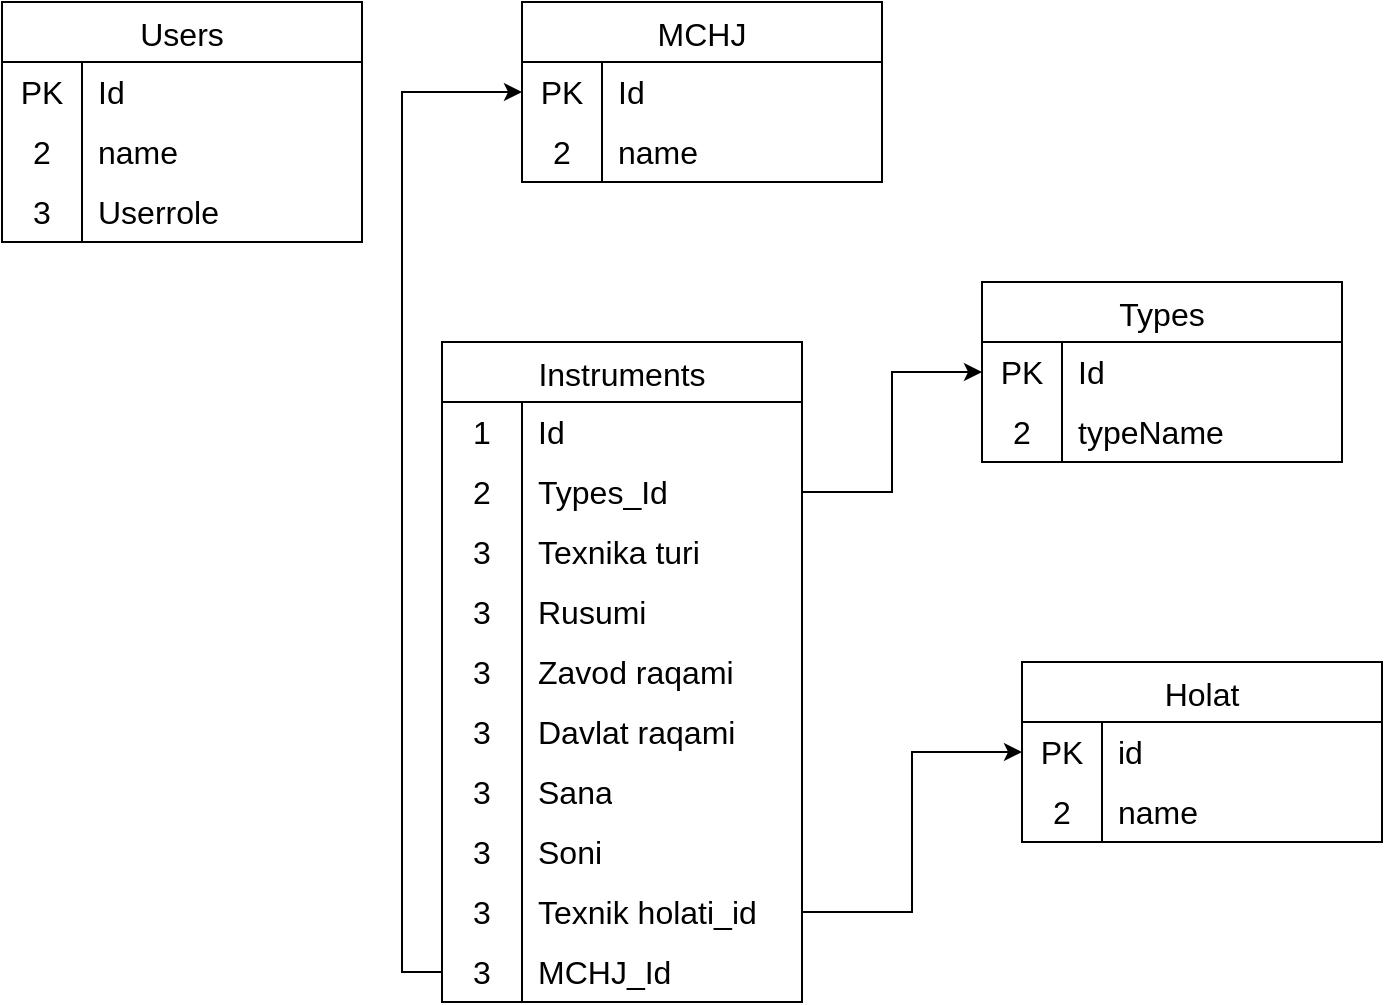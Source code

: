 <mxfile version="26.0.10">
  <diagram name="Page-1" id="MkUlsUCH_Ss1Afm726wK">
    <mxGraphModel dx="1100" dy="543" grid="1" gridSize="10" guides="1" tooltips="1" connect="1" arrows="1" fold="1" page="1" pageScale="1" pageWidth="827" pageHeight="1169" math="0" shadow="0">
      <root>
        <mxCell id="0" />
        <mxCell id="1" parent="0" />
        <mxCell id="BXg3JqjWWi4g6Vu7_-0m-1" value="Users" style="shape=table;startSize=30;container=1;collapsible=0;childLayout=tableLayout;fixedRows=1;rowLines=0;fontStyle=0;strokeColor=default;fontSize=16;" vertex="1" parent="1">
          <mxGeometry x="100" y="60" width="180" height="120" as="geometry" />
        </mxCell>
        <mxCell id="BXg3JqjWWi4g6Vu7_-0m-2" value="" style="shape=tableRow;horizontal=0;startSize=0;swimlaneHead=0;swimlaneBody=0;top=0;left=0;bottom=0;right=0;collapsible=0;dropTarget=0;fillColor=none;points=[[0,0.5],[1,0.5]];portConstraint=eastwest;strokeColor=inherit;fontSize=16;" vertex="1" parent="BXg3JqjWWi4g6Vu7_-0m-1">
          <mxGeometry y="30" width="180" height="30" as="geometry" />
        </mxCell>
        <mxCell id="BXg3JqjWWi4g6Vu7_-0m-3" value="PK" style="shape=partialRectangle;html=1;whiteSpace=wrap;connectable=0;fillColor=none;top=0;left=0;bottom=0;right=0;overflow=hidden;pointerEvents=1;strokeColor=inherit;fontSize=16;" vertex="1" parent="BXg3JqjWWi4g6Vu7_-0m-2">
          <mxGeometry width="40" height="30" as="geometry">
            <mxRectangle width="40" height="30" as="alternateBounds" />
          </mxGeometry>
        </mxCell>
        <mxCell id="BXg3JqjWWi4g6Vu7_-0m-4" value="Id&amp;nbsp;" style="shape=partialRectangle;html=1;whiteSpace=wrap;connectable=0;fillColor=none;top=0;left=0;bottom=0;right=0;align=left;spacingLeft=6;overflow=hidden;strokeColor=inherit;fontSize=16;" vertex="1" parent="BXg3JqjWWi4g6Vu7_-0m-2">
          <mxGeometry x="40" width="140" height="30" as="geometry">
            <mxRectangle width="140" height="30" as="alternateBounds" />
          </mxGeometry>
        </mxCell>
        <mxCell id="BXg3JqjWWi4g6Vu7_-0m-5" value="" style="shape=tableRow;horizontal=0;startSize=0;swimlaneHead=0;swimlaneBody=0;top=0;left=0;bottom=0;right=0;collapsible=0;dropTarget=0;fillColor=none;points=[[0,0.5],[1,0.5]];portConstraint=eastwest;strokeColor=inherit;fontSize=16;" vertex="1" parent="BXg3JqjWWi4g6Vu7_-0m-1">
          <mxGeometry y="60" width="180" height="30" as="geometry" />
        </mxCell>
        <mxCell id="BXg3JqjWWi4g6Vu7_-0m-6" value="2" style="shape=partialRectangle;html=1;whiteSpace=wrap;connectable=0;fillColor=none;top=0;left=0;bottom=0;right=0;overflow=hidden;strokeColor=inherit;fontSize=16;" vertex="1" parent="BXg3JqjWWi4g6Vu7_-0m-5">
          <mxGeometry width="40" height="30" as="geometry">
            <mxRectangle width="40" height="30" as="alternateBounds" />
          </mxGeometry>
        </mxCell>
        <mxCell id="BXg3JqjWWi4g6Vu7_-0m-7" value="name" style="shape=partialRectangle;html=1;whiteSpace=wrap;connectable=0;fillColor=none;top=0;left=0;bottom=0;right=0;align=left;spacingLeft=6;overflow=hidden;strokeColor=inherit;fontSize=16;" vertex="1" parent="BXg3JqjWWi4g6Vu7_-0m-5">
          <mxGeometry x="40" width="140" height="30" as="geometry">
            <mxRectangle width="140" height="30" as="alternateBounds" />
          </mxGeometry>
        </mxCell>
        <mxCell id="BXg3JqjWWi4g6Vu7_-0m-8" value="" style="shape=tableRow;horizontal=0;startSize=0;swimlaneHead=0;swimlaneBody=0;top=0;left=0;bottom=0;right=0;collapsible=0;dropTarget=0;fillColor=none;points=[[0,0.5],[1,0.5]];portConstraint=eastwest;strokeColor=inherit;fontSize=16;" vertex="1" parent="BXg3JqjWWi4g6Vu7_-0m-1">
          <mxGeometry y="90" width="180" height="30" as="geometry" />
        </mxCell>
        <mxCell id="BXg3JqjWWi4g6Vu7_-0m-9" value="3" style="shape=partialRectangle;html=1;whiteSpace=wrap;connectable=0;fillColor=none;top=0;left=0;bottom=0;right=0;overflow=hidden;strokeColor=inherit;fontSize=16;" vertex="1" parent="BXg3JqjWWi4g6Vu7_-0m-8">
          <mxGeometry width="40" height="30" as="geometry">
            <mxRectangle width="40" height="30" as="alternateBounds" />
          </mxGeometry>
        </mxCell>
        <mxCell id="BXg3JqjWWi4g6Vu7_-0m-10" value="Userrole" style="shape=partialRectangle;html=1;whiteSpace=wrap;connectable=0;fillColor=none;top=0;left=0;bottom=0;right=0;align=left;spacingLeft=6;overflow=hidden;strokeColor=inherit;fontSize=16;" vertex="1" parent="BXg3JqjWWi4g6Vu7_-0m-8">
          <mxGeometry x="40" width="140" height="30" as="geometry">
            <mxRectangle width="140" height="30" as="alternateBounds" />
          </mxGeometry>
        </mxCell>
        <mxCell id="BXg3JqjWWi4g6Vu7_-0m-11" value="MCHJ" style="shape=table;startSize=30;container=1;collapsible=0;childLayout=tableLayout;fixedRows=1;rowLines=0;fontStyle=0;strokeColor=default;fontSize=16;" vertex="1" parent="1">
          <mxGeometry x="360" y="60" width="180" height="90" as="geometry" />
        </mxCell>
        <mxCell id="BXg3JqjWWi4g6Vu7_-0m-12" value="" style="shape=tableRow;horizontal=0;startSize=0;swimlaneHead=0;swimlaneBody=0;top=0;left=0;bottom=0;right=0;collapsible=0;dropTarget=0;fillColor=none;points=[[0,0.5],[1,0.5]];portConstraint=eastwest;strokeColor=inherit;fontSize=16;" vertex="1" parent="BXg3JqjWWi4g6Vu7_-0m-11">
          <mxGeometry y="30" width="180" height="30" as="geometry" />
        </mxCell>
        <mxCell id="BXg3JqjWWi4g6Vu7_-0m-13" value="PK" style="shape=partialRectangle;html=1;whiteSpace=wrap;connectable=0;fillColor=none;top=0;left=0;bottom=0;right=0;overflow=hidden;pointerEvents=1;strokeColor=inherit;fontSize=16;" vertex="1" parent="BXg3JqjWWi4g6Vu7_-0m-12">
          <mxGeometry width="40" height="30" as="geometry">
            <mxRectangle width="40" height="30" as="alternateBounds" />
          </mxGeometry>
        </mxCell>
        <mxCell id="BXg3JqjWWi4g6Vu7_-0m-14" value="Id" style="shape=partialRectangle;html=1;whiteSpace=wrap;connectable=0;fillColor=none;top=0;left=0;bottom=0;right=0;align=left;spacingLeft=6;overflow=hidden;strokeColor=inherit;fontSize=16;" vertex="1" parent="BXg3JqjWWi4g6Vu7_-0m-12">
          <mxGeometry x="40" width="140" height="30" as="geometry">
            <mxRectangle width="140" height="30" as="alternateBounds" />
          </mxGeometry>
        </mxCell>
        <mxCell id="BXg3JqjWWi4g6Vu7_-0m-15" value="" style="shape=tableRow;horizontal=0;startSize=0;swimlaneHead=0;swimlaneBody=0;top=0;left=0;bottom=0;right=0;collapsible=0;dropTarget=0;fillColor=none;points=[[0,0.5],[1,0.5]];portConstraint=eastwest;strokeColor=inherit;fontSize=16;" vertex="1" parent="BXg3JqjWWi4g6Vu7_-0m-11">
          <mxGeometry y="60" width="180" height="30" as="geometry" />
        </mxCell>
        <mxCell id="BXg3JqjWWi4g6Vu7_-0m-16" value="2" style="shape=partialRectangle;html=1;whiteSpace=wrap;connectable=0;fillColor=none;top=0;left=0;bottom=0;right=0;overflow=hidden;strokeColor=inherit;fontSize=16;" vertex="1" parent="BXg3JqjWWi4g6Vu7_-0m-15">
          <mxGeometry width="40" height="30" as="geometry">
            <mxRectangle width="40" height="30" as="alternateBounds" />
          </mxGeometry>
        </mxCell>
        <mxCell id="BXg3JqjWWi4g6Vu7_-0m-17" value="name" style="shape=partialRectangle;html=1;whiteSpace=wrap;connectable=0;fillColor=none;top=0;left=0;bottom=0;right=0;align=left;spacingLeft=6;overflow=hidden;strokeColor=inherit;fontSize=16;" vertex="1" parent="BXg3JqjWWi4g6Vu7_-0m-15">
          <mxGeometry x="40" width="140" height="30" as="geometry">
            <mxRectangle width="140" height="30" as="alternateBounds" />
          </mxGeometry>
        </mxCell>
        <mxCell id="BXg3JqjWWi4g6Vu7_-0m-21" value="Holat" style="shape=table;startSize=30;container=1;collapsible=0;childLayout=tableLayout;fixedRows=1;rowLines=0;fontStyle=0;strokeColor=default;fontSize=16;" vertex="1" parent="1">
          <mxGeometry x="610" y="390" width="180" height="90" as="geometry" />
        </mxCell>
        <mxCell id="BXg3JqjWWi4g6Vu7_-0m-22" value="" style="shape=tableRow;horizontal=0;startSize=0;swimlaneHead=0;swimlaneBody=0;top=0;left=0;bottom=0;right=0;collapsible=0;dropTarget=0;fillColor=none;points=[[0,0.5],[1,0.5]];portConstraint=eastwest;strokeColor=inherit;fontSize=16;" vertex="1" parent="BXg3JqjWWi4g6Vu7_-0m-21">
          <mxGeometry y="30" width="180" height="30" as="geometry" />
        </mxCell>
        <mxCell id="BXg3JqjWWi4g6Vu7_-0m-23" value="PK" style="shape=partialRectangle;html=1;whiteSpace=wrap;connectable=0;fillColor=none;top=0;left=0;bottom=0;right=0;overflow=hidden;pointerEvents=1;strokeColor=inherit;fontSize=16;" vertex="1" parent="BXg3JqjWWi4g6Vu7_-0m-22">
          <mxGeometry width="40" height="30" as="geometry">
            <mxRectangle width="40" height="30" as="alternateBounds" />
          </mxGeometry>
        </mxCell>
        <mxCell id="BXg3JqjWWi4g6Vu7_-0m-24" value="id" style="shape=partialRectangle;html=1;whiteSpace=wrap;connectable=0;fillColor=none;top=0;left=0;bottom=0;right=0;align=left;spacingLeft=6;overflow=hidden;strokeColor=inherit;fontSize=16;" vertex="1" parent="BXg3JqjWWi4g6Vu7_-0m-22">
          <mxGeometry x="40" width="140" height="30" as="geometry">
            <mxRectangle width="140" height="30" as="alternateBounds" />
          </mxGeometry>
        </mxCell>
        <mxCell id="BXg3JqjWWi4g6Vu7_-0m-25" value="" style="shape=tableRow;horizontal=0;startSize=0;swimlaneHead=0;swimlaneBody=0;top=0;left=0;bottom=0;right=0;collapsible=0;dropTarget=0;fillColor=none;points=[[0,0.5],[1,0.5]];portConstraint=eastwest;strokeColor=inherit;fontSize=16;" vertex="1" parent="BXg3JqjWWi4g6Vu7_-0m-21">
          <mxGeometry y="60" width="180" height="30" as="geometry" />
        </mxCell>
        <mxCell id="BXg3JqjWWi4g6Vu7_-0m-26" value="2" style="shape=partialRectangle;html=1;whiteSpace=wrap;connectable=0;fillColor=none;top=0;left=0;bottom=0;right=0;overflow=hidden;strokeColor=inherit;fontSize=16;" vertex="1" parent="BXg3JqjWWi4g6Vu7_-0m-25">
          <mxGeometry width="40" height="30" as="geometry">
            <mxRectangle width="40" height="30" as="alternateBounds" />
          </mxGeometry>
        </mxCell>
        <mxCell id="BXg3JqjWWi4g6Vu7_-0m-27" value="name" style="shape=partialRectangle;html=1;whiteSpace=wrap;connectable=0;fillColor=none;top=0;left=0;bottom=0;right=0;align=left;spacingLeft=6;overflow=hidden;strokeColor=inherit;fontSize=16;" vertex="1" parent="BXg3JqjWWi4g6Vu7_-0m-25">
          <mxGeometry x="40" width="140" height="30" as="geometry">
            <mxRectangle width="140" height="30" as="alternateBounds" />
          </mxGeometry>
        </mxCell>
        <mxCell id="BXg3JqjWWi4g6Vu7_-0m-31" value="Types" style="shape=table;startSize=30;container=1;collapsible=0;childLayout=tableLayout;fixedRows=1;rowLines=0;fontStyle=0;strokeColor=default;fontSize=16;" vertex="1" parent="1">
          <mxGeometry x="590" y="200" width="180" height="90" as="geometry" />
        </mxCell>
        <mxCell id="BXg3JqjWWi4g6Vu7_-0m-32" value="" style="shape=tableRow;horizontal=0;startSize=0;swimlaneHead=0;swimlaneBody=0;top=0;left=0;bottom=0;right=0;collapsible=0;dropTarget=0;fillColor=none;points=[[0,0.5],[1,0.5]];portConstraint=eastwest;strokeColor=inherit;fontSize=16;" vertex="1" parent="BXg3JqjWWi4g6Vu7_-0m-31">
          <mxGeometry y="30" width="180" height="30" as="geometry" />
        </mxCell>
        <mxCell id="BXg3JqjWWi4g6Vu7_-0m-33" value="PK" style="shape=partialRectangle;html=1;whiteSpace=wrap;connectable=0;fillColor=none;top=0;left=0;bottom=0;right=0;overflow=hidden;pointerEvents=1;strokeColor=inherit;fontSize=16;" vertex="1" parent="BXg3JqjWWi4g6Vu7_-0m-32">
          <mxGeometry width="40" height="30" as="geometry">
            <mxRectangle width="40" height="30" as="alternateBounds" />
          </mxGeometry>
        </mxCell>
        <mxCell id="BXg3JqjWWi4g6Vu7_-0m-34" value="Id" style="shape=partialRectangle;html=1;whiteSpace=wrap;connectable=0;fillColor=none;top=0;left=0;bottom=0;right=0;align=left;spacingLeft=6;overflow=hidden;strokeColor=inherit;fontSize=16;" vertex="1" parent="BXg3JqjWWi4g6Vu7_-0m-32">
          <mxGeometry x="40" width="140" height="30" as="geometry">
            <mxRectangle width="140" height="30" as="alternateBounds" />
          </mxGeometry>
        </mxCell>
        <mxCell id="BXg3JqjWWi4g6Vu7_-0m-35" value="" style="shape=tableRow;horizontal=0;startSize=0;swimlaneHead=0;swimlaneBody=0;top=0;left=0;bottom=0;right=0;collapsible=0;dropTarget=0;fillColor=none;points=[[0,0.5],[1,0.5]];portConstraint=eastwest;strokeColor=inherit;fontSize=16;" vertex="1" parent="BXg3JqjWWi4g6Vu7_-0m-31">
          <mxGeometry y="60" width="180" height="30" as="geometry" />
        </mxCell>
        <mxCell id="BXg3JqjWWi4g6Vu7_-0m-36" value="2" style="shape=partialRectangle;html=1;whiteSpace=wrap;connectable=0;fillColor=none;top=0;left=0;bottom=0;right=0;overflow=hidden;strokeColor=inherit;fontSize=16;" vertex="1" parent="BXg3JqjWWi4g6Vu7_-0m-35">
          <mxGeometry width="40" height="30" as="geometry">
            <mxRectangle width="40" height="30" as="alternateBounds" />
          </mxGeometry>
        </mxCell>
        <mxCell id="BXg3JqjWWi4g6Vu7_-0m-37" value="typeName" style="shape=partialRectangle;html=1;whiteSpace=wrap;connectable=0;fillColor=none;top=0;left=0;bottom=0;right=0;align=left;spacingLeft=6;overflow=hidden;strokeColor=inherit;fontSize=16;" vertex="1" parent="BXg3JqjWWi4g6Vu7_-0m-35">
          <mxGeometry x="40" width="140" height="30" as="geometry">
            <mxRectangle width="140" height="30" as="alternateBounds" />
          </mxGeometry>
        </mxCell>
        <mxCell id="BXg3JqjWWi4g6Vu7_-0m-41" value="Instruments" style="shape=table;startSize=30;container=1;collapsible=0;childLayout=tableLayout;fixedRows=1;rowLines=0;fontStyle=0;strokeColor=default;fontSize=16;" vertex="1" parent="1">
          <mxGeometry x="320" y="230" width="180" height="330" as="geometry" />
        </mxCell>
        <mxCell id="BXg3JqjWWi4g6Vu7_-0m-42" value="" style="shape=tableRow;horizontal=0;startSize=0;swimlaneHead=0;swimlaneBody=0;top=0;left=0;bottom=0;right=0;collapsible=0;dropTarget=0;fillColor=none;points=[[0,0.5],[1,0.5]];portConstraint=eastwest;strokeColor=inherit;fontSize=16;" vertex="1" parent="BXg3JqjWWi4g6Vu7_-0m-41">
          <mxGeometry y="30" width="180" height="30" as="geometry" />
        </mxCell>
        <mxCell id="BXg3JqjWWi4g6Vu7_-0m-43" value="1" style="shape=partialRectangle;html=1;whiteSpace=wrap;connectable=0;fillColor=none;top=0;left=0;bottom=0;right=0;overflow=hidden;pointerEvents=1;strokeColor=inherit;fontSize=16;" vertex="1" parent="BXg3JqjWWi4g6Vu7_-0m-42">
          <mxGeometry width="40" height="30" as="geometry">
            <mxRectangle width="40" height="30" as="alternateBounds" />
          </mxGeometry>
        </mxCell>
        <mxCell id="BXg3JqjWWi4g6Vu7_-0m-44" value="Id" style="shape=partialRectangle;html=1;whiteSpace=wrap;connectable=0;fillColor=none;top=0;left=0;bottom=0;right=0;align=left;spacingLeft=6;overflow=hidden;strokeColor=inherit;fontSize=16;" vertex="1" parent="BXg3JqjWWi4g6Vu7_-0m-42">
          <mxGeometry x="40" width="140" height="30" as="geometry">
            <mxRectangle width="140" height="30" as="alternateBounds" />
          </mxGeometry>
        </mxCell>
        <mxCell id="BXg3JqjWWi4g6Vu7_-0m-45" value="" style="shape=tableRow;horizontal=0;startSize=0;swimlaneHead=0;swimlaneBody=0;top=0;left=0;bottom=0;right=0;collapsible=0;dropTarget=0;fillColor=none;points=[[0,0.5],[1,0.5]];portConstraint=eastwest;strokeColor=inherit;fontSize=16;" vertex="1" parent="BXg3JqjWWi4g6Vu7_-0m-41">
          <mxGeometry y="60" width="180" height="30" as="geometry" />
        </mxCell>
        <mxCell id="BXg3JqjWWi4g6Vu7_-0m-46" value="2" style="shape=partialRectangle;html=1;whiteSpace=wrap;connectable=0;fillColor=none;top=0;left=0;bottom=0;right=0;overflow=hidden;strokeColor=inherit;fontSize=16;" vertex="1" parent="BXg3JqjWWi4g6Vu7_-0m-45">
          <mxGeometry width="40" height="30" as="geometry">
            <mxRectangle width="40" height="30" as="alternateBounds" />
          </mxGeometry>
        </mxCell>
        <mxCell id="BXg3JqjWWi4g6Vu7_-0m-47" value="Types_Id" style="shape=partialRectangle;html=1;whiteSpace=wrap;connectable=0;fillColor=none;top=0;left=0;bottom=0;right=0;align=left;spacingLeft=6;overflow=hidden;strokeColor=inherit;fontSize=16;" vertex="1" parent="BXg3JqjWWi4g6Vu7_-0m-45">
          <mxGeometry x="40" width="140" height="30" as="geometry">
            <mxRectangle width="140" height="30" as="alternateBounds" />
          </mxGeometry>
        </mxCell>
        <mxCell id="BXg3JqjWWi4g6Vu7_-0m-48" value="" style="shape=tableRow;horizontal=0;startSize=0;swimlaneHead=0;swimlaneBody=0;top=0;left=0;bottom=0;right=0;collapsible=0;dropTarget=0;fillColor=none;points=[[0,0.5],[1,0.5]];portConstraint=eastwest;strokeColor=inherit;fontSize=16;" vertex="1" parent="BXg3JqjWWi4g6Vu7_-0m-41">
          <mxGeometry y="90" width="180" height="30" as="geometry" />
        </mxCell>
        <mxCell id="BXg3JqjWWi4g6Vu7_-0m-49" value="3" style="shape=partialRectangle;html=1;whiteSpace=wrap;connectable=0;fillColor=none;top=0;left=0;bottom=0;right=0;overflow=hidden;strokeColor=inherit;fontSize=16;" vertex="1" parent="BXg3JqjWWi4g6Vu7_-0m-48">
          <mxGeometry width="40" height="30" as="geometry">
            <mxRectangle width="40" height="30" as="alternateBounds" />
          </mxGeometry>
        </mxCell>
        <mxCell id="BXg3JqjWWi4g6Vu7_-0m-50" value="Texnika turi" style="shape=partialRectangle;html=1;whiteSpace=wrap;connectable=0;fillColor=none;top=0;left=0;bottom=0;right=0;align=left;spacingLeft=6;overflow=hidden;strokeColor=inherit;fontSize=16;" vertex="1" parent="BXg3JqjWWi4g6Vu7_-0m-48">
          <mxGeometry x="40" width="140" height="30" as="geometry">
            <mxRectangle width="140" height="30" as="alternateBounds" />
          </mxGeometry>
        </mxCell>
        <mxCell id="BXg3JqjWWi4g6Vu7_-0m-51" value="" style="shape=tableRow;horizontal=0;startSize=0;swimlaneHead=0;swimlaneBody=0;top=0;left=0;bottom=0;right=0;collapsible=0;dropTarget=0;fillColor=none;points=[[0,0.5],[1,0.5]];portConstraint=eastwest;strokeColor=inherit;fontSize=16;" vertex="1" parent="BXg3JqjWWi4g6Vu7_-0m-41">
          <mxGeometry y="120" width="180" height="30" as="geometry" />
        </mxCell>
        <mxCell id="BXg3JqjWWi4g6Vu7_-0m-52" value="3" style="shape=partialRectangle;html=1;whiteSpace=wrap;connectable=0;fillColor=none;top=0;left=0;bottom=0;right=0;overflow=hidden;strokeColor=inherit;fontSize=16;" vertex="1" parent="BXg3JqjWWi4g6Vu7_-0m-51">
          <mxGeometry width="40" height="30" as="geometry">
            <mxRectangle width="40" height="30" as="alternateBounds" />
          </mxGeometry>
        </mxCell>
        <mxCell id="BXg3JqjWWi4g6Vu7_-0m-53" value="Rusumi" style="shape=partialRectangle;html=1;whiteSpace=wrap;connectable=0;fillColor=none;top=0;left=0;bottom=0;right=0;align=left;spacingLeft=6;overflow=hidden;strokeColor=inherit;fontSize=16;" vertex="1" parent="BXg3JqjWWi4g6Vu7_-0m-51">
          <mxGeometry x="40" width="140" height="30" as="geometry">
            <mxRectangle width="140" height="30" as="alternateBounds" />
          </mxGeometry>
        </mxCell>
        <mxCell id="BXg3JqjWWi4g6Vu7_-0m-54" value="" style="shape=tableRow;horizontal=0;startSize=0;swimlaneHead=0;swimlaneBody=0;top=0;left=0;bottom=0;right=0;collapsible=0;dropTarget=0;fillColor=none;points=[[0,0.5],[1,0.5]];portConstraint=eastwest;strokeColor=inherit;fontSize=16;" vertex="1" parent="BXg3JqjWWi4g6Vu7_-0m-41">
          <mxGeometry y="150" width="180" height="30" as="geometry" />
        </mxCell>
        <mxCell id="BXg3JqjWWi4g6Vu7_-0m-55" value="3" style="shape=partialRectangle;html=1;whiteSpace=wrap;connectable=0;fillColor=none;top=0;left=0;bottom=0;right=0;overflow=hidden;strokeColor=inherit;fontSize=16;" vertex="1" parent="BXg3JqjWWi4g6Vu7_-0m-54">
          <mxGeometry width="40" height="30" as="geometry">
            <mxRectangle width="40" height="30" as="alternateBounds" />
          </mxGeometry>
        </mxCell>
        <mxCell id="BXg3JqjWWi4g6Vu7_-0m-56" value="Zavod raqami" style="shape=partialRectangle;html=1;whiteSpace=wrap;connectable=0;fillColor=none;top=0;left=0;bottom=0;right=0;align=left;spacingLeft=6;overflow=hidden;strokeColor=inherit;fontSize=16;" vertex="1" parent="BXg3JqjWWi4g6Vu7_-0m-54">
          <mxGeometry x="40" width="140" height="30" as="geometry">
            <mxRectangle width="140" height="30" as="alternateBounds" />
          </mxGeometry>
        </mxCell>
        <mxCell id="BXg3JqjWWi4g6Vu7_-0m-57" value="" style="shape=tableRow;horizontal=0;startSize=0;swimlaneHead=0;swimlaneBody=0;top=0;left=0;bottom=0;right=0;collapsible=0;dropTarget=0;fillColor=none;points=[[0,0.5],[1,0.5]];portConstraint=eastwest;strokeColor=inherit;fontSize=16;" vertex="1" parent="BXg3JqjWWi4g6Vu7_-0m-41">
          <mxGeometry y="180" width="180" height="30" as="geometry" />
        </mxCell>
        <mxCell id="BXg3JqjWWi4g6Vu7_-0m-58" value="3" style="shape=partialRectangle;html=1;whiteSpace=wrap;connectable=0;fillColor=none;top=0;left=0;bottom=0;right=0;overflow=hidden;strokeColor=inherit;fontSize=16;" vertex="1" parent="BXg3JqjWWi4g6Vu7_-0m-57">
          <mxGeometry width="40" height="30" as="geometry">
            <mxRectangle width="40" height="30" as="alternateBounds" />
          </mxGeometry>
        </mxCell>
        <mxCell id="BXg3JqjWWi4g6Vu7_-0m-59" value="Davlat raqami" style="shape=partialRectangle;html=1;whiteSpace=wrap;connectable=0;fillColor=none;top=0;left=0;bottom=0;right=0;align=left;spacingLeft=6;overflow=hidden;strokeColor=inherit;fontSize=16;" vertex="1" parent="BXg3JqjWWi4g6Vu7_-0m-57">
          <mxGeometry x="40" width="140" height="30" as="geometry">
            <mxRectangle width="140" height="30" as="alternateBounds" />
          </mxGeometry>
        </mxCell>
        <mxCell id="BXg3JqjWWi4g6Vu7_-0m-60" value="" style="shape=tableRow;horizontal=0;startSize=0;swimlaneHead=0;swimlaneBody=0;top=0;left=0;bottom=0;right=0;collapsible=0;dropTarget=0;fillColor=none;points=[[0,0.5],[1,0.5]];portConstraint=eastwest;strokeColor=inherit;fontSize=16;" vertex="1" parent="BXg3JqjWWi4g6Vu7_-0m-41">
          <mxGeometry y="210" width="180" height="30" as="geometry" />
        </mxCell>
        <mxCell id="BXg3JqjWWi4g6Vu7_-0m-61" value="3" style="shape=partialRectangle;html=1;whiteSpace=wrap;connectable=0;fillColor=none;top=0;left=0;bottom=0;right=0;overflow=hidden;strokeColor=inherit;fontSize=16;" vertex="1" parent="BXg3JqjWWi4g6Vu7_-0m-60">
          <mxGeometry width="40" height="30" as="geometry">
            <mxRectangle width="40" height="30" as="alternateBounds" />
          </mxGeometry>
        </mxCell>
        <mxCell id="BXg3JqjWWi4g6Vu7_-0m-62" value="Sana" style="shape=partialRectangle;html=1;whiteSpace=wrap;connectable=0;fillColor=none;top=0;left=0;bottom=0;right=0;align=left;spacingLeft=6;overflow=hidden;strokeColor=inherit;fontSize=16;" vertex="1" parent="BXg3JqjWWi4g6Vu7_-0m-60">
          <mxGeometry x="40" width="140" height="30" as="geometry">
            <mxRectangle width="140" height="30" as="alternateBounds" />
          </mxGeometry>
        </mxCell>
        <mxCell id="BXg3JqjWWi4g6Vu7_-0m-63" value="" style="shape=tableRow;horizontal=0;startSize=0;swimlaneHead=0;swimlaneBody=0;top=0;left=0;bottom=0;right=0;collapsible=0;dropTarget=0;fillColor=none;points=[[0,0.5],[1,0.5]];portConstraint=eastwest;strokeColor=inherit;fontSize=16;" vertex="1" parent="BXg3JqjWWi4g6Vu7_-0m-41">
          <mxGeometry y="240" width="180" height="30" as="geometry" />
        </mxCell>
        <mxCell id="BXg3JqjWWi4g6Vu7_-0m-64" value="3" style="shape=partialRectangle;html=1;whiteSpace=wrap;connectable=0;fillColor=none;top=0;left=0;bottom=0;right=0;overflow=hidden;strokeColor=inherit;fontSize=16;" vertex="1" parent="BXg3JqjWWi4g6Vu7_-0m-63">
          <mxGeometry width="40" height="30" as="geometry">
            <mxRectangle width="40" height="30" as="alternateBounds" />
          </mxGeometry>
        </mxCell>
        <mxCell id="BXg3JqjWWi4g6Vu7_-0m-65" value="Soni" style="shape=partialRectangle;html=1;whiteSpace=wrap;connectable=0;fillColor=none;top=0;left=0;bottom=0;right=0;align=left;spacingLeft=6;overflow=hidden;strokeColor=inherit;fontSize=16;" vertex="1" parent="BXg3JqjWWi4g6Vu7_-0m-63">
          <mxGeometry x="40" width="140" height="30" as="geometry">
            <mxRectangle width="140" height="30" as="alternateBounds" />
          </mxGeometry>
        </mxCell>
        <mxCell id="BXg3JqjWWi4g6Vu7_-0m-66" value="" style="shape=tableRow;horizontal=0;startSize=0;swimlaneHead=0;swimlaneBody=0;top=0;left=0;bottom=0;right=0;collapsible=0;dropTarget=0;fillColor=none;points=[[0,0.5],[1,0.5]];portConstraint=eastwest;strokeColor=inherit;fontSize=16;" vertex="1" parent="BXg3JqjWWi4g6Vu7_-0m-41">
          <mxGeometry y="270" width="180" height="30" as="geometry" />
        </mxCell>
        <mxCell id="BXg3JqjWWi4g6Vu7_-0m-67" value="3" style="shape=partialRectangle;html=1;whiteSpace=wrap;connectable=0;fillColor=none;top=0;left=0;bottom=0;right=0;overflow=hidden;strokeColor=inherit;fontSize=16;" vertex="1" parent="BXg3JqjWWi4g6Vu7_-0m-66">
          <mxGeometry width="40" height="30" as="geometry">
            <mxRectangle width="40" height="30" as="alternateBounds" />
          </mxGeometry>
        </mxCell>
        <mxCell id="BXg3JqjWWi4g6Vu7_-0m-68" value="Texnik holati_id" style="shape=partialRectangle;html=1;whiteSpace=wrap;connectable=0;fillColor=none;top=0;left=0;bottom=0;right=0;align=left;spacingLeft=6;overflow=hidden;strokeColor=inherit;fontSize=16;" vertex="1" parent="BXg3JqjWWi4g6Vu7_-0m-66">
          <mxGeometry x="40" width="140" height="30" as="geometry">
            <mxRectangle width="140" height="30" as="alternateBounds" />
          </mxGeometry>
        </mxCell>
        <mxCell id="BXg3JqjWWi4g6Vu7_-0m-71" value="" style="shape=tableRow;horizontal=0;startSize=0;swimlaneHead=0;swimlaneBody=0;top=0;left=0;bottom=0;right=0;collapsible=0;dropTarget=0;fillColor=none;points=[[0,0.5],[1,0.5]];portConstraint=eastwest;strokeColor=inherit;fontSize=16;" vertex="1" parent="BXg3JqjWWi4g6Vu7_-0m-41">
          <mxGeometry y="300" width="180" height="30" as="geometry" />
        </mxCell>
        <mxCell id="BXg3JqjWWi4g6Vu7_-0m-72" value="3" style="shape=partialRectangle;html=1;whiteSpace=wrap;connectable=0;fillColor=none;top=0;left=0;bottom=0;right=0;overflow=hidden;strokeColor=inherit;fontSize=16;" vertex="1" parent="BXg3JqjWWi4g6Vu7_-0m-71">
          <mxGeometry width="40" height="30" as="geometry">
            <mxRectangle width="40" height="30" as="alternateBounds" />
          </mxGeometry>
        </mxCell>
        <mxCell id="BXg3JqjWWi4g6Vu7_-0m-73" value="MCHJ_Id" style="shape=partialRectangle;html=1;whiteSpace=wrap;connectable=0;fillColor=none;top=0;left=0;bottom=0;right=0;align=left;spacingLeft=6;overflow=hidden;strokeColor=inherit;fontSize=16;" vertex="1" parent="BXg3JqjWWi4g6Vu7_-0m-71">
          <mxGeometry x="40" width="140" height="30" as="geometry">
            <mxRectangle width="140" height="30" as="alternateBounds" />
          </mxGeometry>
        </mxCell>
        <mxCell id="BXg3JqjWWi4g6Vu7_-0m-69" style="edgeStyle=orthogonalEdgeStyle;rounded=0;orthogonalLoop=1;jettySize=auto;html=1;exitX=1;exitY=0.5;exitDx=0;exitDy=0;entryX=0;entryY=0.5;entryDx=0;entryDy=0;" edge="1" parent="1" source="BXg3JqjWWi4g6Vu7_-0m-66" target="BXg3JqjWWi4g6Vu7_-0m-22">
          <mxGeometry relative="1" as="geometry" />
        </mxCell>
        <mxCell id="BXg3JqjWWi4g6Vu7_-0m-70" style="edgeStyle=orthogonalEdgeStyle;rounded=0;orthogonalLoop=1;jettySize=auto;html=1;exitX=1;exitY=0.5;exitDx=0;exitDy=0;" edge="1" parent="1" source="BXg3JqjWWi4g6Vu7_-0m-45" target="BXg3JqjWWi4g6Vu7_-0m-32">
          <mxGeometry relative="1" as="geometry" />
        </mxCell>
        <mxCell id="BXg3JqjWWi4g6Vu7_-0m-74" style="edgeStyle=orthogonalEdgeStyle;rounded=0;orthogonalLoop=1;jettySize=auto;html=1;exitX=0;exitY=0.5;exitDx=0;exitDy=0;" edge="1" parent="1" source="BXg3JqjWWi4g6Vu7_-0m-71" target="BXg3JqjWWi4g6Vu7_-0m-12">
          <mxGeometry relative="1" as="geometry" />
        </mxCell>
      </root>
    </mxGraphModel>
  </diagram>
</mxfile>
